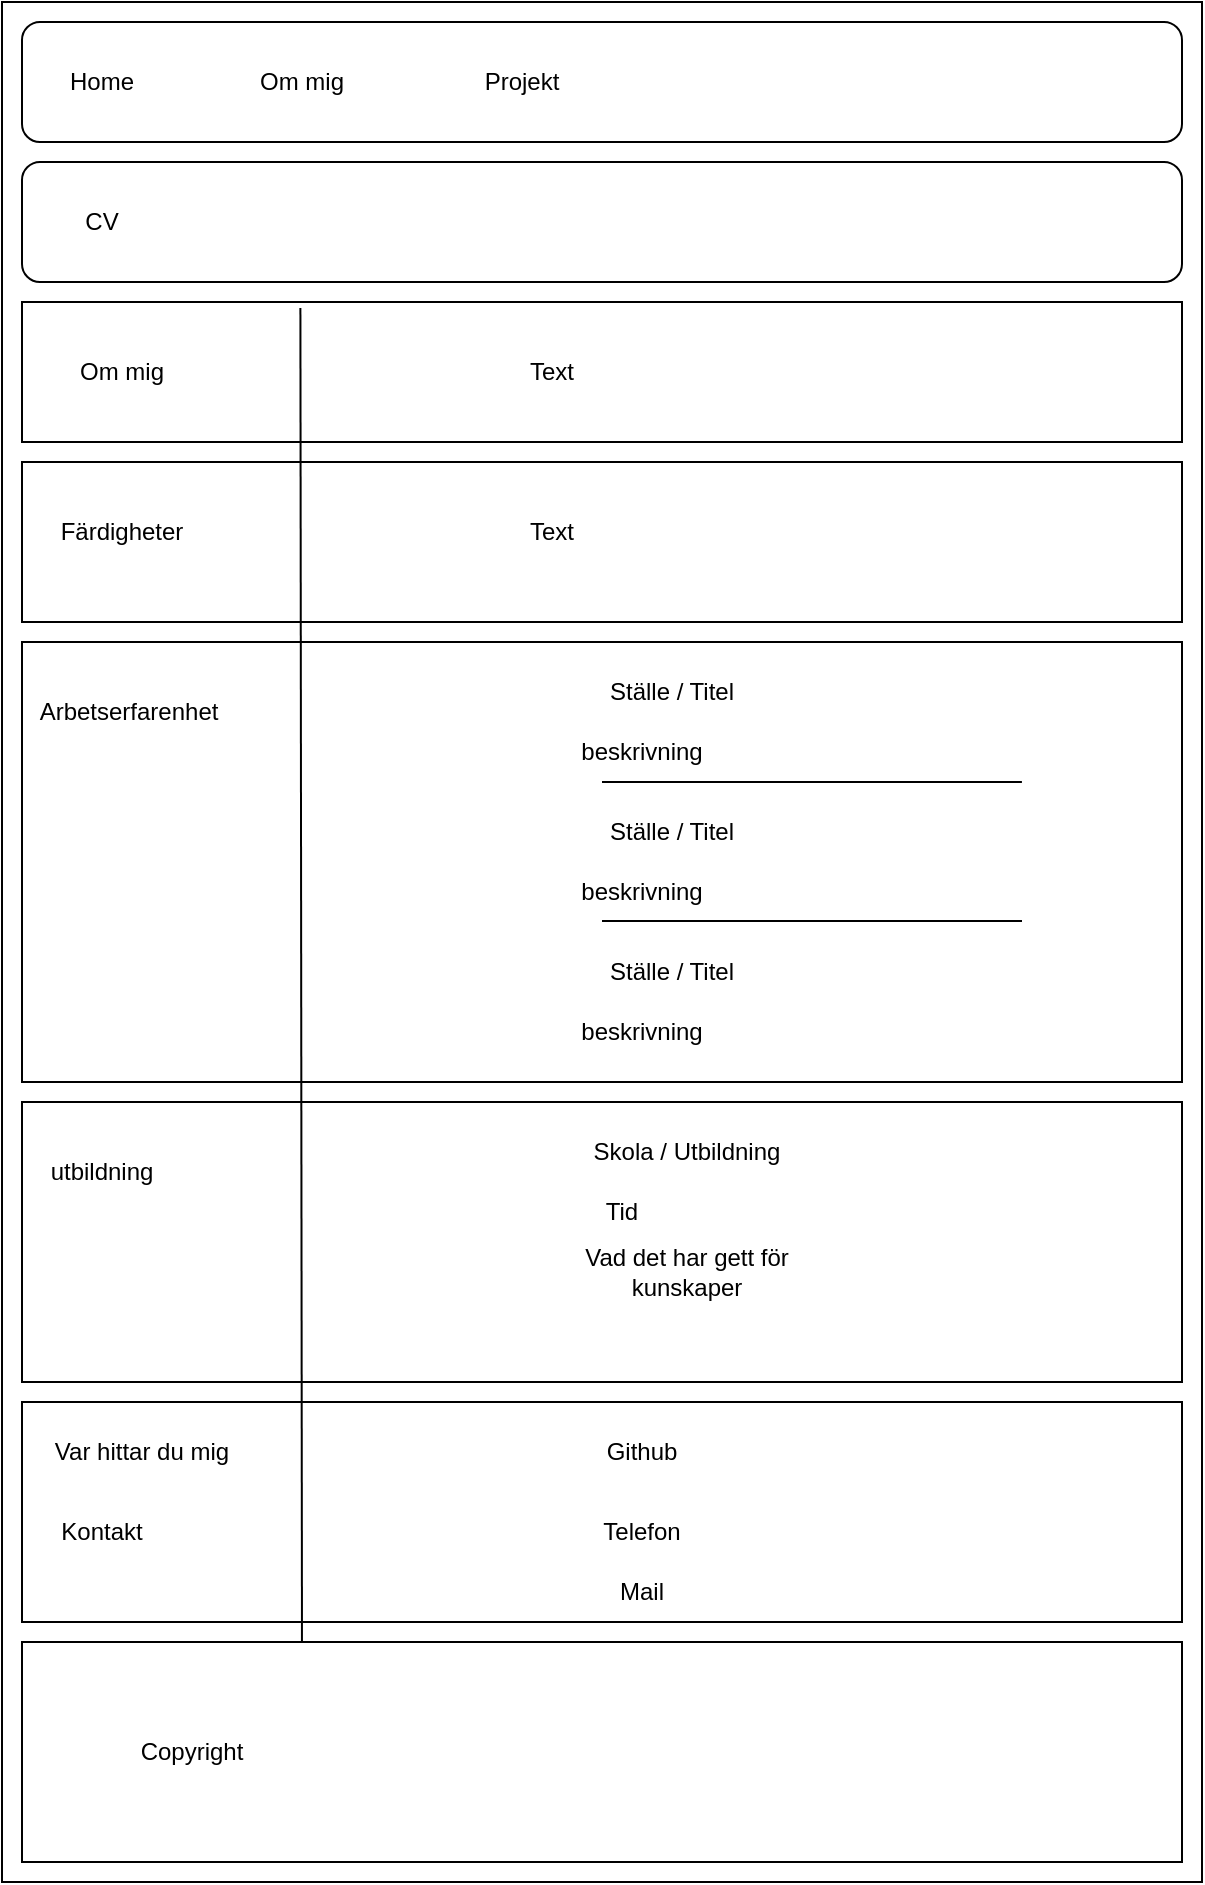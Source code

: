<mxfile version="24.7.10">
  <diagram name="Page-1" id="1MtTtt-3oxwZA_JdPo1i">
    <mxGraphModel dx="1235" dy="965" grid="1" gridSize="10" guides="1" tooltips="1" connect="1" arrows="1" fold="1" page="1" pageScale="1" pageWidth="850" pageHeight="1100" math="0" shadow="0">
      <root>
        <mxCell id="0" />
        <mxCell id="1" parent="0" />
        <mxCell id="BvLDTORuHnHlOKWKwA92-1" value="" style="rounded=0;whiteSpace=wrap;html=1;" vertex="1" parent="1">
          <mxGeometry x="120" y="40" width="600" height="940" as="geometry" />
        </mxCell>
        <mxCell id="BvLDTORuHnHlOKWKwA92-2" value="" style="rounded=1;whiteSpace=wrap;html=1;" vertex="1" parent="1">
          <mxGeometry x="130" y="50" width="580" height="60" as="geometry" />
        </mxCell>
        <mxCell id="BvLDTORuHnHlOKWKwA92-3" value="Home" style="text;html=1;align=center;verticalAlign=middle;whiteSpace=wrap;rounded=0;" vertex="1" parent="1">
          <mxGeometry x="140" y="65" width="60" height="30" as="geometry" />
        </mxCell>
        <mxCell id="BvLDTORuHnHlOKWKwA92-4" value="Om mig" style="text;html=1;align=center;verticalAlign=middle;whiteSpace=wrap;rounded=0;" vertex="1" parent="1">
          <mxGeometry x="240" y="65" width="60" height="30" as="geometry" />
        </mxCell>
        <mxCell id="BvLDTORuHnHlOKWKwA92-5" value="Projekt" style="text;html=1;align=center;verticalAlign=middle;whiteSpace=wrap;rounded=0;" vertex="1" parent="1">
          <mxGeometry x="350" y="65" width="60" height="30" as="geometry" />
        </mxCell>
        <mxCell id="BvLDTORuHnHlOKWKwA92-6" value="" style="rounded=1;whiteSpace=wrap;html=1;" vertex="1" parent="1">
          <mxGeometry x="130" y="120" width="580" height="60" as="geometry" />
        </mxCell>
        <mxCell id="BvLDTORuHnHlOKWKwA92-7" value="CV" style="text;html=1;align=center;verticalAlign=middle;whiteSpace=wrap;rounded=0;" vertex="1" parent="1">
          <mxGeometry x="140" y="135" width="60" height="30" as="geometry" />
        </mxCell>
        <mxCell id="BvLDTORuHnHlOKWKwA92-8" value="" style="rounded=0;whiteSpace=wrap;html=1;" vertex="1" parent="1">
          <mxGeometry x="130" y="190" width="580" height="70" as="geometry" />
        </mxCell>
        <mxCell id="BvLDTORuHnHlOKWKwA92-9" value="Om mig" style="text;html=1;align=center;verticalAlign=middle;whiteSpace=wrap;rounded=0;" vertex="1" parent="1">
          <mxGeometry x="150" y="210" width="60" height="30" as="geometry" />
        </mxCell>
        <mxCell id="BvLDTORuHnHlOKWKwA92-12" value="Text" style="text;html=1;align=center;verticalAlign=middle;whiteSpace=wrap;rounded=0;" vertex="1" parent="1">
          <mxGeometry x="365" y="210" width="60" height="30" as="geometry" />
        </mxCell>
        <mxCell id="BvLDTORuHnHlOKWKwA92-13" value="" style="rounded=0;whiteSpace=wrap;html=1;" vertex="1" parent="1">
          <mxGeometry x="130" y="270" width="580" height="80" as="geometry" />
        </mxCell>
        <mxCell id="BvLDTORuHnHlOKWKwA92-14" value="Färdigheter" style="text;html=1;align=center;verticalAlign=middle;whiteSpace=wrap;rounded=0;" vertex="1" parent="1">
          <mxGeometry x="150" y="290" width="60" height="30" as="geometry" />
        </mxCell>
        <mxCell id="BvLDTORuHnHlOKWKwA92-15" value="Text" style="text;html=1;align=center;verticalAlign=middle;whiteSpace=wrap;rounded=0;" vertex="1" parent="1">
          <mxGeometry x="365" y="290" width="60" height="30" as="geometry" />
        </mxCell>
        <mxCell id="BvLDTORuHnHlOKWKwA92-16" value="" style="rounded=0;whiteSpace=wrap;html=1;" vertex="1" parent="1">
          <mxGeometry x="130" y="360" width="580" height="220" as="geometry" />
        </mxCell>
        <mxCell id="BvLDTORuHnHlOKWKwA92-17" value="Arbetserfarenhet" style="text;html=1;align=center;verticalAlign=middle;whiteSpace=wrap;rounded=0;" vertex="1" parent="1">
          <mxGeometry x="140" y="380" width="87" height="30" as="geometry" />
        </mxCell>
        <mxCell id="BvLDTORuHnHlOKWKwA92-18" value="" style="endArrow=none;html=1;rounded=0;entryX=0.862;entryY=0.318;entryDx=0;entryDy=0;entryPerimeter=0;exitX=0.5;exitY=0.318;exitDx=0;exitDy=0;exitPerimeter=0;" edge="1" parent="1" source="BvLDTORuHnHlOKWKwA92-16" target="BvLDTORuHnHlOKWKwA92-16">
          <mxGeometry width="50" height="50" relative="1" as="geometry">
            <mxPoint x="400" y="360" as="sourcePoint" />
            <mxPoint x="450" y="310" as="targetPoint" />
          </mxGeometry>
        </mxCell>
        <mxCell id="BvLDTORuHnHlOKWKwA92-19" value="Ställe / Titel" style="text;html=1;align=center;verticalAlign=middle;whiteSpace=wrap;rounded=0;" vertex="1" parent="1">
          <mxGeometry x="410" y="370" width="90" height="30" as="geometry" />
        </mxCell>
        <mxCell id="BvLDTORuHnHlOKWKwA92-20" value="beskrivning" style="text;html=1;align=center;verticalAlign=middle;whiteSpace=wrap;rounded=0;" vertex="1" parent="1">
          <mxGeometry x="410" y="400" width="60" height="30" as="geometry" />
        </mxCell>
        <mxCell id="BvLDTORuHnHlOKWKwA92-21" value="" style="endArrow=none;html=1;rounded=0;entryX=0.862;entryY=0.318;entryDx=0;entryDy=0;entryPerimeter=0;exitX=0.5;exitY=0.318;exitDx=0;exitDy=0;exitPerimeter=0;" edge="1" parent="1">
          <mxGeometry width="50" height="50" relative="1" as="geometry">
            <mxPoint x="420" y="499.5" as="sourcePoint" />
            <mxPoint x="630" y="499.5" as="targetPoint" />
          </mxGeometry>
        </mxCell>
        <mxCell id="BvLDTORuHnHlOKWKwA92-22" value="Ställe / Titel" style="text;html=1;align=center;verticalAlign=middle;whiteSpace=wrap;rounded=0;" vertex="1" parent="1">
          <mxGeometry x="410" y="439.5" width="90" height="30" as="geometry" />
        </mxCell>
        <mxCell id="BvLDTORuHnHlOKWKwA92-23" value="beskrivning" style="text;html=1;align=center;verticalAlign=middle;whiteSpace=wrap;rounded=0;" vertex="1" parent="1">
          <mxGeometry x="410" y="469.5" width="60" height="30" as="geometry" />
        </mxCell>
        <mxCell id="BvLDTORuHnHlOKWKwA92-25" value="Ställe / Titel" style="text;html=1;align=center;verticalAlign=middle;whiteSpace=wrap;rounded=0;" vertex="1" parent="1">
          <mxGeometry x="410" y="510" width="90" height="30" as="geometry" />
        </mxCell>
        <mxCell id="BvLDTORuHnHlOKWKwA92-26" value="beskrivning" style="text;html=1;align=center;verticalAlign=middle;whiteSpace=wrap;rounded=0;" vertex="1" parent="1">
          <mxGeometry x="410" y="540" width="60" height="30" as="geometry" />
        </mxCell>
        <mxCell id="BvLDTORuHnHlOKWKwA92-27" value="" style="rounded=0;whiteSpace=wrap;html=1;" vertex="1" parent="1">
          <mxGeometry x="130" y="590" width="580" height="140" as="geometry" />
        </mxCell>
        <mxCell id="BvLDTORuHnHlOKWKwA92-28" value="utbildning" style="text;html=1;align=center;verticalAlign=middle;whiteSpace=wrap;rounded=0;" vertex="1" parent="1">
          <mxGeometry x="140" y="610" width="60" height="30" as="geometry" />
        </mxCell>
        <mxCell id="BvLDTORuHnHlOKWKwA92-30" value="Skola / Utbildning" style="text;html=1;align=center;verticalAlign=middle;whiteSpace=wrap;rounded=0;" vertex="1" parent="1">
          <mxGeometry x="395" y="600" width="135" height="30" as="geometry" />
        </mxCell>
        <mxCell id="BvLDTORuHnHlOKWKwA92-31" value="Tid" style="text;html=1;align=center;verticalAlign=middle;whiteSpace=wrap;rounded=0;" vertex="1" parent="1">
          <mxGeometry x="400" y="630" width="60" height="30" as="geometry" />
        </mxCell>
        <mxCell id="BvLDTORuHnHlOKWKwA92-32" value="Vad det har gett för kunskaper" style="text;html=1;align=center;verticalAlign=middle;whiteSpace=wrap;rounded=0;" vertex="1" parent="1">
          <mxGeometry x="395" y="660" width="135" height="30" as="geometry" />
        </mxCell>
        <mxCell id="BvLDTORuHnHlOKWKwA92-33" value="" style="rounded=0;whiteSpace=wrap;html=1;" vertex="1" parent="1">
          <mxGeometry x="130" y="740" width="580" height="110" as="geometry" />
        </mxCell>
        <mxCell id="BvLDTORuHnHlOKWKwA92-34" value="Kontakt" style="text;html=1;align=center;verticalAlign=middle;whiteSpace=wrap;rounded=0;" vertex="1" parent="1">
          <mxGeometry x="140" y="790" width="60" height="30" as="geometry" />
        </mxCell>
        <mxCell id="BvLDTORuHnHlOKWKwA92-35" value="Var hittar du mig" style="text;html=1;align=center;verticalAlign=middle;whiteSpace=wrap;rounded=0;" vertex="1" parent="1">
          <mxGeometry x="140" y="750" width="100" height="30" as="geometry" />
        </mxCell>
        <mxCell id="BvLDTORuHnHlOKWKwA92-36" value="Github" style="text;html=1;align=center;verticalAlign=middle;whiteSpace=wrap;rounded=0;" vertex="1" parent="1">
          <mxGeometry x="410" y="750" width="60" height="30" as="geometry" />
        </mxCell>
        <mxCell id="BvLDTORuHnHlOKWKwA92-37" value="Telefon" style="text;html=1;align=center;verticalAlign=middle;whiteSpace=wrap;rounded=0;" vertex="1" parent="1">
          <mxGeometry x="410" y="790" width="60" height="30" as="geometry" />
        </mxCell>
        <mxCell id="BvLDTORuHnHlOKWKwA92-38" value="Mail" style="text;html=1;align=center;verticalAlign=middle;whiteSpace=wrap;rounded=0;" vertex="1" parent="1">
          <mxGeometry x="410" y="820" width="60" height="30" as="geometry" />
        </mxCell>
        <mxCell id="BvLDTORuHnHlOKWKwA92-10" value="" style="endArrow=none;html=1;rounded=0;entryX=0.24;entryY=0.043;entryDx=0;entryDy=0;entryPerimeter=0;" edge="1" parent="1" target="BvLDTORuHnHlOKWKwA92-8">
          <mxGeometry width="50" height="50" relative="1" as="geometry">
            <mxPoint x="270" y="870" as="sourcePoint" />
            <mxPoint x="280" y="250" as="targetPoint" />
          </mxGeometry>
        </mxCell>
        <mxCell id="BvLDTORuHnHlOKWKwA92-39" value="" style="rounded=0;whiteSpace=wrap;html=1;" vertex="1" parent="1">
          <mxGeometry x="130" y="860" width="580" height="110" as="geometry" />
        </mxCell>
        <mxCell id="BvLDTORuHnHlOKWKwA92-40" value="Copyright" style="text;html=1;align=center;verticalAlign=middle;whiteSpace=wrap;rounded=0;" vertex="1" parent="1">
          <mxGeometry x="160" y="900" width="110" height="30" as="geometry" />
        </mxCell>
      </root>
    </mxGraphModel>
  </diagram>
</mxfile>
